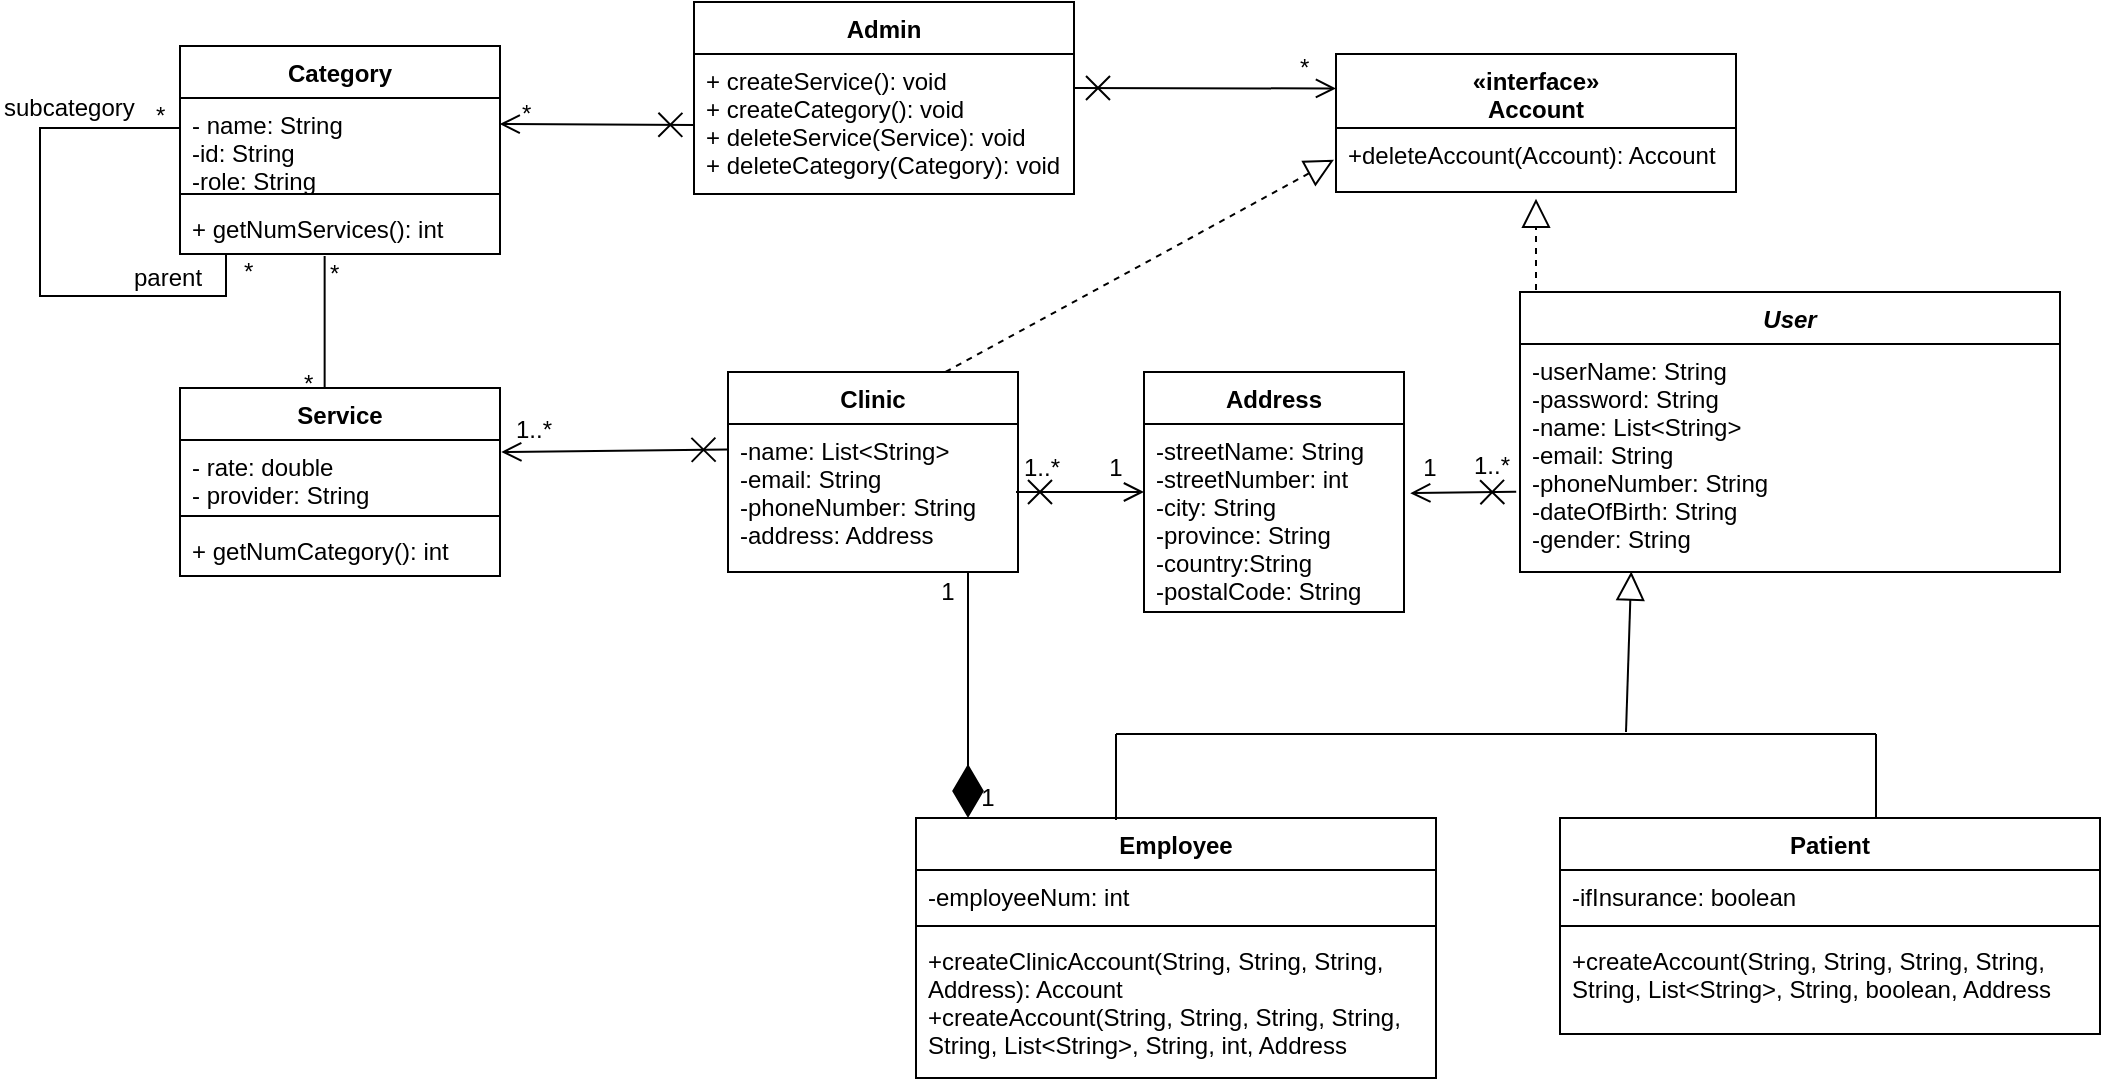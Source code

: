<mxfile version="12.2.3" type="device" pages="1"><diagram name="Page-1" id="9f46799a-70d6-7492-0946-bef42562c5a5"><mxGraphModel dx="1196" dy="592" grid="1" gridSize="10" guides="1" tooltips="1" connect="1" arrows="1" fold="1" page="1" pageScale="1" pageWidth="1100" pageHeight="850" background="#ffffff" math="0" shadow="0"><root><mxCell id="0"/><mxCell id="1" parent="0"/><mxCell id="qZK7fbbxdy5am6tzcNho-4" value="«interface»&#10;Account&#10;&#10;" style="swimlane;fontStyle=1;align=center;verticalAlign=top;childLayout=stackLayout;horizontal=1;startSize=37;horizontalStack=0;resizeParent=1;resizeParentMax=0;resizeLast=0;collapsible=1;marginBottom=0;" parent="1" vertex="1"><mxGeometry x="678" y="81" width="200" height="69" as="geometry"/></mxCell><mxCell id="qZK7fbbxdy5am6tzcNho-7" value="+deleteAccount(Account): Account" style="text;strokeColor=none;fillColor=none;align=left;verticalAlign=top;spacingLeft=4;spacingRight=4;overflow=hidden;rotatable=0;points=[[0,0.5],[1,0.5]];portConstraint=eastwest;" parent="qZK7fbbxdy5am6tzcNho-4" vertex="1"><mxGeometry y="37" width="200" height="32" as="geometry"/></mxCell><mxCell id="qZK7fbbxdy5am6tzcNho-54" value="" style="endArrow=block;dashed=1;endFill=0;endSize=12;html=1;entryX=0.5;entryY=1.104;entryDx=0;entryDy=0;entryPerimeter=0;exitX=0.75;exitY=0;exitDx=0;exitDy=0;" parent="qZK7fbbxdy5am6tzcNho-4" source="qZK7fbbxdy5am6tzcNho-33" edge="1"><mxGeometry width="160" relative="1" as="geometry"><mxPoint x="-70" y="79" as="sourcePoint"/><mxPoint x="-1" y="52.828" as="targetPoint"/></mxGeometry></mxCell><mxCell id="qZK7fbbxdy5am6tzcNho-8" value="User" style="swimlane;fontStyle=3;align=center;verticalAlign=top;childLayout=stackLayout;horizontal=1;startSize=26;horizontalStack=0;resizeParent=1;resizeParentMax=0;resizeLast=0;collapsible=1;marginBottom=0;" parent="1" vertex="1"><mxGeometry x="770" y="200" width="270" height="140" as="geometry"/></mxCell><mxCell id="qZK7fbbxdy5am6tzcNho-9" value="-userName: String&#10;-password: String&#10;-name: List&lt;String&gt;&#10;-email: String&#10;-phoneNumber: String&#10;-dateOfBirth: String&#10;-gender: String" style="text;strokeColor=none;fillColor=none;align=left;verticalAlign=top;spacingLeft=4;spacingRight=4;overflow=hidden;rotatable=0;points=[[0,0.5],[1,0.5]];portConstraint=eastwest;" parent="qZK7fbbxdy5am6tzcNho-8" vertex="1"><mxGeometry y="26" width="270" height="114" as="geometry"/></mxCell><mxCell id="qZK7fbbxdy5am6tzcNho-21" value="Employee" style="swimlane;fontStyle=1;align=center;verticalAlign=top;childLayout=stackLayout;horizontal=1;startSize=26;horizontalStack=0;resizeParent=1;resizeParentMax=0;resizeLast=0;collapsible=1;marginBottom=0;" parent="1" vertex="1"><mxGeometry x="468" y="463" width="260" height="130" as="geometry"/></mxCell><mxCell id="qZK7fbbxdy5am6tzcNho-22" value="-employeeNum: int " style="text;strokeColor=none;fillColor=none;align=left;verticalAlign=top;spacingLeft=4;spacingRight=4;overflow=hidden;rotatable=0;points=[[0,0.5],[1,0.5]];portConstraint=eastwest;" parent="qZK7fbbxdy5am6tzcNho-21" vertex="1"><mxGeometry y="26" width="260" height="24" as="geometry"/></mxCell><mxCell id="qZK7fbbxdy5am6tzcNho-23" value="" style="line;strokeWidth=1;fillColor=none;align=left;verticalAlign=middle;spacingTop=-1;spacingLeft=3;spacingRight=3;rotatable=0;labelPosition=right;points=[];portConstraint=eastwest;" parent="qZK7fbbxdy5am6tzcNho-21" vertex="1"><mxGeometry y="50" width="260" height="8" as="geometry"/></mxCell><mxCell id="qZK7fbbxdy5am6tzcNho-24" value="+createClinicAccount(String, String, String, &#10;Address): Account&#10;+createAccount(String, String, String, String,&#10;String, List&lt;String&gt;, String, int, Address" style="text;strokeColor=none;fillColor=none;align=left;verticalAlign=top;spacingLeft=4;spacingRight=4;overflow=hidden;rotatable=0;points=[[0,0.5],[1,0.5]];portConstraint=eastwest;" parent="qZK7fbbxdy5am6tzcNho-21" vertex="1"><mxGeometry y="58" width="260" height="72" as="geometry"/></mxCell><mxCell id="qZK7fbbxdy5am6tzcNho-33" value="Clinic" style="swimlane;fontStyle=1;align=center;verticalAlign=top;childLayout=stackLayout;horizontal=1;startSize=26;horizontalStack=0;resizeParent=1;resizeParentMax=0;resizeLast=0;collapsible=1;marginBottom=0;" parent="1" vertex="1"><mxGeometry x="374" y="240" width="145" height="100" as="geometry"/></mxCell><mxCell id="qZK7fbbxdy5am6tzcNho-34" value="-name: List&lt;String&gt;&#10;-email: String&#10;-phoneNumber: String&#10;-address: Address" style="text;strokeColor=none;fillColor=none;align=left;verticalAlign=top;spacingLeft=4;spacingRight=4;overflow=hidden;rotatable=0;points=[[0,0.5],[1,0.5]];portConstraint=eastwest;" parent="qZK7fbbxdy5am6tzcNho-33" vertex="1"><mxGeometry y="26" width="145" height="74" as="geometry"/></mxCell><mxCell id="qZK7fbbxdy5am6tzcNho-37" value="" style="endArrow=block;dashed=1;endFill=0;endSize=12;html=1;entryX=0.5;entryY=1.104;entryDx=0;entryDy=0;entryPerimeter=0;" parent="1" target="qZK7fbbxdy5am6tzcNho-7" edge="1"><mxGeometry width="160" relative="1" as="geometry"><mxPoint x="778" y="199" as="sourcePoint"/><mxPoint x="918" y="199" as="targetPoint"/></mxGeometry></mxCell><mxCell id="qZK7fbbxdy5am6tzcNho-44" value="" style="endArrow=block;endFill=0;endSize=12;html=1;entryX=0.206;entryY=0.998;entryDx=0;entryDy=0;entryPerimeter=0;" parent="1" target="qZK7fbbxdy5am6tzcNho-9" edge="1"><mxGeometry width="160" relative="1" as="geometry"><mxPoint x="823" y="420" as="sourcePoint"/><mxPoint x="822.65" y="393.654" as="targetPoint"/></mxGeometry></mxCell><mxCell id="qZK7fbbxdy5am6tzcNho-45" value="" style="endArrow=none;endFill=0;endSize=12;html=1;" parent="1" edge="1"><mxGeometry width="160" relative="1" as="geometry"><mxPoint x="568" y="464" as="sourcePoint"/><mxPoint x="568" y="421" as="targetPoint"/></mxGeometry></mxCell><mxCell id="qZK7fbbxdy5am6tzcNho-47" value="" style="endArrow=none;endFill=0;endSize=12;html=1;startSize=4;" parent="1" edge="1"><mxGeometry width="160" relative="1" as="geometry"><mxPoint x="948" y="464" as="sourcePoint"/><mxPoint x="948" y="421" as="targetPoint"/></mxGeometry></mxCell><mxCell id="qZK7fbbxdy5am6tzcNho-48" value="" style="endArrow=none;endFill=0;endSize=12;html=1;" parent="1" edge="1"><mxGeometry width="160" relative="1" as="geometry"><mxPoint x="948" y="421" as="sourcePoint"/><mxPoint x="758" y="421" as="targetPoint"/></mxGeometry></mxCell><mxCell id="qZK7fbbxdy5am6tzcNho-57" value="" style="endArrow=none;endFill=0;endSize=12;html=1;" parent="1" edge="1"><mxGeometry width="160" relative="1" as="geometry"><mxPoint x="758" y="421" as="sourcePoint"/><mxPoint x="568" y="421" as="targetPoint"/></mxGeometry></mxCell><mxCell id="qZK7fbbxdy5am6tzcNho-59" value="1" style="text;html=1;strokeColor=none;fillColor=none;align=center;verticalAlign=middle;whiteSpace=wrap;rounded=0;direction=south;" parent="1" vertex="1"><mxGeometry x="494" y="433" width="20" height="40" as="geometry"/></mxCell><mxCell id="tcv9B1nSAHYpLdY34jkV-5" value="Address" style="swimlane;fontStyle=1;align=center;verticalAlign=top;childLayout=stackLayout;horizontal=1;startSize=26;horizontalStack=0;resizeParent=1;resizeParentMax=0;resizeLast=0;collapsible=1;marginBottom=0;" parent="1" vertex="1"><mxGeometry x="582" y="240" width="130" height="120" as="geometry"/></mxCell><mxCell id="tcv9B1nSAHYpLdY34jkV-6" value="-streetName: String&#10;-streetNumber: int&#10;-city: String&#10;-province: String&#10;-country:String&#10;-postalCode: String&#10;" style="text;strokeColor=none;fillColor=none;align=left;verticalAlign=top;spacingLeft=4;spacingRight=4;overflow=hidden;rotatable=0;points=[[0,0.5],[1,0.5]];portConstraint=eastwest;" parent="tcv9B1nSAHYpLdY34jkV-5" vertex="1"><mxGeometry y="26" width="130" height="94" as="geometry"/></mxCell><mxCell id="tcv9B1nSAHYpLdY34jkV-7" value="" style="endArrow=open;startArrow=cross;endFill=0;startFill=0;endSize=8;startSize=10;html=1;entryX=0;entryY=0.5;entryDx=0;entryDy=0;" parent="1" target="tcv9B1nSAHYpLdY34jkV-5" edge="1"><mxGeometry width="160" relative="1" as="geometry"><mxPoint x="518" y="300" as="sourcePoint"/><mxPoint x="548" y="300" as="targetPoint"/></mxGeometry></mxCell><mxCell id="tcv9B1nSAHYpLdY34jkV-9" value="" style="endArrow=open;startArrow=cross;endFill=0;startFill=0;endSize=8;startSize=10;html=1;entryX=1.024;entryY=0.368;entryDx=0;entryDy=0;exitX=-0.007;exitY=0.648;exitDx=0;exitDy=0;exitPerimeter=0;entryPerimeter=0;" parent="1" source="qZK7fbbxdy5am6tzcNho-9" target="tcv9B1nSAHYpLdY34jkV-6" edge="1"><mxGeometry width="160" relative="1" as="geometry"><mxPoint x="668" y="300" as="sourcePoint"/><mxPoint x="828" y="300" as="targetPoint"/></mxGeometry></mxCell><mxCell id="tcv9B1nSAHYpLdY34jkV-12" value="1" style="text;html=1;strokeColor=none;fillColor=none;align=center;verticalAlign=middle;whiteSpace=wrap;rounded=0;" parent="1" vertex="1"><mxGeometry x="561" y="280" width="14" height="15" as="geometry"/></mxCell><mxCell id="tcv9B1nSAHYpLdY34jkV-13" value="1..*" style="text;html=1;strokeColor=none;fillColor=none;align=center;verticalAlign=middle;whiteSpace=wrap;rounded=0;" parent="1" vertex="1"><mxGeometry x="524" y="280" width="14" height="15" as="geometry"/></mxCell><mxCell id="tcv9B1nSAHYpLdY34jkV-15" value="1" style="text;html=1;strokeColor=none;fillColor=none;align=center;verticalAlign=middle;whiteSpace=wrap;rounded=0;" parent="1" vertex="1"><mxGeometry x="718" y="280" width="14" height="15" as="geometry"/></mxCell><mxCell id="tcv9B1nSAHYpLdY34jkV-16" value="1..*" style="text;html=1;strokeColor=none;fillColor=none;align=center;verticalAlign=middle;whiteSpace=wrap;rounded=0;" parent="1" vertex="1"><mxGeometry x="749" y="279" width="14" height="15" as="geometry"/></mxCell><mxCell id="tcv9B1nSAHYpLdY34jkV-18" value="1" style="text;html=1;strokeColor=none;fillColor=none;align=center;verticalAlign=middle;whiteSpace=wrap;rounded=0;" parent="1" vertex="1"><mxGeometry x="464" y="340" width="40" height="20" as="geometry"/></mxCell><mxCell id="DpMLQmw30qLAsyatekBt-9" value="" style="endArrow=open;startArrow=cross;endFill=0;startFill=0;endSize=8;startSize=10;html=1;exitX=0.011;exitY=0.085;exitDx=0;exitDy=0;exitPerimeter=0;entryX=1.004;entryY=0.177;entryDx=0;entryDy=0;entryPerimeter=0;" parent="1" target="dfFmR8xz9CbZVJpughj5-43" edge="1"><mxGeometry width="160" relative="1" as="geometry"><mxPoint x="373.76" y="278.74" as="sourcePoint"/><mxPoint x="260.96" y="160.164" as="targetPoint"/></mxGeometry></mxCell><mxCell id="DpMLQmw30qLAsyatekBt-10" value="1..*" style="text;html=1;resizable=0;points=[];autosize=1;align=left;verticalAlign=top;spacingTop=-4;" parent="1" vertex="1"><mxGeometry x="266" y="259" width="30" height="20" as="geometry"/></mxCell><mxCell id="dfFmR8xz9CbZVJpughj5-1" value="" style="endArrow=none;html=1;exitX=0.452;exitY=1.029;exitDx=0;exitDy=0;exitPerimeter=0;entryX=0.452;entryY=-0.011;entryDx=0;entryDy=0;entryPerimeter=0;" parent="1" edge="1"><mxGeometry relative="1" as="geometry"><mxPoint x="172.32" y="182" as="sourcePoint"/><mxPoint x="172.32" y="258.45" as="targetPoint"/></mxGeometry></mxCell><mxCell id="dfFmR8xz9CbZVJpughj5-2" value="" style="resizable=0;html=1;align=left;verticalAlign=bottom;labelBackgroundColor=#ffffff;fontSize=10;" parent="dfFmR8xz9CbZVJpughj5-1" connectable="0" vertex="1"><mxGeometry x="-1" relative="1" as="geometry"/></mxCell><mxCell id="dfFmR8xz9CbZVJpughj5-3" value="" style="resizable=0;html=1;align=right;verticalAlign=bottom;labelBackgroundColor=#ffffff;fontSize=10;" parent="dfFmR8xz9CbZVJpughj5-1" connectable="0" vertex="1"><mxGeometry x="1" relative="1" as="geometry"/></mxCell><mxCell id="dfFmR8xz9CbZVJpughj5-4" value="*" style="text;html=1;resizable=0;points=[];autosize=1;align=left;verticalAlign=top;spacingTop=-4;" parent="1" vertex="1"><mxGeometry x="173" y="181" width="20" height="20" as="geometry"/></mxCell><mxCell id="dfFmR8xz9CbZVJpughj5-5" value="*" style="text;html=1;resizable=0;points=[];autosize=1;align=left;verticalAlign=top;spacingTop=-4;" parent="1" vertex="1"><mxGeometry x="160" y="236" width="20" height="20" as="geometry"/></mxCell><mxCell id="dfFmR8xz9CbZVJpughj5-16" value="&lt;span style=&quot;font-family: &amp;#34;helvetica&amp;#34; , &amp;#34;arial&amp;#34; , sans-serif ; font-size: 0px&quot;&gt;%3CmxGraphModel%3E%3Croot%3E%3CmxCell%20id%3D%220%22%2F%3E%3CmxCell%20id%3D%221%22%20parent%3D%220%22%2F%3E%3CmxCell%20id%3D%222%22%20value%3D%22%22%20style%3D%22endArrow%3Dnone%3Bhtml%3D1%3B%22%20edge%3D%221%22%20parent%3D%221%22%3E%3CmxGeometry%20relative%3D%221%22%20as%3D%22geometry%22%3E%3CmxPoint%20x%3D%22173.5%22%20y%3D%22372%22%20as%3D%22sourcePoint%22%2F%3E%3CmxPoint%20x%3D%2280%22%20y%3D%22372%22%20as%3D%22targetPoint%22%2F%3E%3C%2FmxGeometry%3E%3C%2FmxCell%3E%3CmxCell%20id%3D%223%22%20value%3D%22%22%20style%3D%22resizable%3D0%3Bhtml%3D1%3Balign%3Dleft%3BverticalAlign%3Dbottom%3BlabelBackgroundColor%3D%23ffffff%3BfontSize%3D10%3B%22%20connectable%3D%220%22%20vertex%3D%221%22%20parent%3D%222%22%3E%3CmxGeometry%20x%3D%22-1%22%20relative%3D%221%22%20as%3D%22geometry%22%2F%3E%3C%2FmxCell%3E%3CmxCell%20id%3D%224%22%20value%3D%22%22%20style%3D%22resizable%3D0%3Bhtml%3D1%3Balign%3Dright%3BverticalAlign%3Dbottom%3BlabelBackgroundColor%3D%23ffffff%3BfontSize%3D10%3B%22%20connectable%3D%220%22%20vertex%3D%221%22%20parent%3D%222%22%3E%3CmxGeometry%20x%3D%221%22%20relative%3D%221%22%20as%3D%22geometry%22%2F%3E%3C%2FmxCell%3E%3C%2Froot%3E%3C%2FmxGraphModel%3E&lt;/span&gt;" style="text;html=1;resizable=0;points=[];autosize=1;align=left;verticalAlign=top;spacingTop=-4;" parent="1" vertex="1"><mxGeometry x="90" y="347" width="20" height="20" as="geometry"/></mxCell><mxCell id="dfFmR8xz9CbZVJpughj5-26" value="subcategory" style="text;html=1;resizable=0;points=[];autosize=1;align=left;verticalAlign=top;spacingTop=-4;" parent="1" vertex="1"><mxGeometry x="10" y="98" width="80" height="20" as="geometry"/></mxCell><mxCell id="dfFmR8xz9CbZVJpughj5-30" value="Admin" style="swimlane;fontStyle=1;align=center;verticalAlign=top;childLayout=stackLayout;horizontal=1;startSize=26;horizontalStack=0;resizeParent=1;resizeParentMax=0;resizeLast=0;collapsible=1;marginBottom=0;" parent="1" vertex="1"><mxGeometry x="357" y="55" width="190" height="96" as="geometry"/></mxCell><mxCell id="dfFmR8xz9CbZVJpughj5-33" value="+ createService(): void&#10;+ createCategory(): void&#10;+ deleteService(Service): void&#10;+ deleteCategory(Category): void" style="text;strokeColor=none;fillColor=none;align=left;verticalAlign=top;spacingLeft=4;spacingRight=4;overflow=hidden;rotatable=0;points=[[0,0.5],[1,0.5]];portConstraint=eastwest;" parent="dfFmR8xz9CbZVJpughj5-30" vertex="1"><mxGeometry y="26" width="190" height="70" as="geometry"/></mxCell><mxCell id="dfFmR8xz9CbZVJpughj5-37" value="Category" style="swimlane;fontStyle=1;align=center;verticalAlign=top;childLayout=stackLayout;horizontal=1;startSize=26;horizontalStack=0;resizeParent=1;resizeParentMax=0;resizeLast=0;collapsible=1;marginBottom=0;" parent="1" vertex="1"><mxGeometry x="100" y="77" width="160" height="104" as="geometry"/></mxCell><mxCell id="dfFmR8xz9CbZVJpughj5-38" value="- name: String&#10;-id: String&#10;-role: String" style="text;strokeColor=none;fillColor=none;align=left;verticalAlign=top;spacingLeft=4;spacingRight=4;overflow=hidden;rotatable=0;points=[[0,0.5],[1,0.5]];portConstraint=eastwest;" parent="dfFmR8xz9CbZVJpughj5-37" vertex="1"><mxGeometry y="26" width="160" height="44" as="geometry"/></mxCell><mxCell id="dfFmR8xz9CbZVJpughj5-39" value="" style="line;strokeWidth=1;fillColor=none;align=left;verticalAlign=middle;spacingTop=-1;spacingLeft=3;spacingRight=3;rotatable=0;labelPosition=right;points=[];portConstraint=eastwest;" parent="dfFmR8xz9CbZVJpughj5-37" vertex="1"><mxGeometry y="70" width="160" height="8" as="geometry"/></mxCell><mxCell id="dfFmR8xz9CbZVJpughj5-40" value="+ getNumServices(): int" style="text;strokeColor=none;fillColor=none;align=left;verticalAlign=top;spacingLeft=4;spacingRight=4;overflow=hidden;rotatable=0;points=[[0,0.5],[1,0.5]];portConstraint=eastwest;" parent="dfFmR8xz9CbZVJpughj5-37" vertex="1"><mxGeometry y="78" width="160" height="26" as="geometry"/></mxCell><mxCell id="ZlIk9SQjsoHRQgS8v4dI-8" value="" style="edgeStyle=orthogonalEdgeStyle;html=1;align=left;spacingLeft=2;endArrow=none;rounded=0;endFill=0;" parent="dfFmR8xz9CbZVJpughj5-37" target="dfFmR8xz9CbZVJpughj5-38" edge="1"><mxGeometry relative="1" as="geometry"><mxPoint x="23" y="104" as="sourcePoint"/><Array as="points"><mxPoint x="23" y="125"/><mxPoint x="-70" y="125"/><mxPoint x="-70" y="41"/></Array><mxPoint y="41" as="targetPoint"/></mxGeometry></mxCell><mxCell id="dfFmR8xz9CbZVJpughj5-42" value="Service" style="swimlane;fontStyle=1;align=center;verticalAlign=top;childLayout=stackLayout;horizontal=1;startSize=26;horizontalStack=0;resizeParent=1;resizeParentMax=0;resizeLast=0;collapsible=1;marginBottom=0;" parent="1" vertex="1"><mxGeometry x="100" y="248" width="160" height="94" as="geometry"/></mxCell><mxCell id="dfFmR8xz9CbZVJpughj5-43" value="- rate: double&#10;- provider: String" style="text;strokeColor=none;fillColor=none;align=left;verticalAlign=top;spacingLeft=4;spacingRight=4;overflow=hidden;rotatable=0;points=[[0,0.5],[1,0.5]];portConstraint=eastwest;" parent="dfFmR8xz9CbZVJpughj5-42" vertex="1"><mxGeometry y="26" width="160" height="34" as="geometry"/></mxCell><mxCell id="dfFmR8xz9CbZVJpughj5-44" value="" style="line;strokeWidth=1;fillColor=none;align=left;verticalAlign=middle;spacingTop=-1;spacingLeft=3;spacingRight=3;rotatable=0;labelPosition=right;points=[];portConstraint=eastwest;" parent="dfFmR8xz9CbZVJpughj5-42" vertex="1"><mxGeometry y="60" width="160" height="8" as="geometry"/></mxCell><mxCell id="dfFmR8xz9CbZVJpughj5-45" value="+ getNumCategory(): int" style="text;strokeColor=none;fillColor=none;align=left;verticalAlign=top;spacingLeft=4;spacingRight=4;overflow=hidden;rotatable=0;points=[[0,0.5],[1,0.5]];portConstraint=eastwest;" parent="dfFmR8xz9CbZVJpughj5-42" vertex="1"><mxGeometry y="68" width="160" height="26" as="geometry"/></mxCell><mxCell id="ZlIk9SQjsoHRQgS8v4dI-16" value="parent" style="text;html=1;resizable=0;points=[];autosize=1;align=left;verticalAlign=top;spacingTop=-4;" parent="1" vertex="1"><mxGeometry x="75" y="183" width="50" height="20" as="geometry"/></mxCell><mxCell id="ZlIk9SQjsoHRQgS8v4dI-19" value="*" style="text;html=1;resizable=0;points=[];autosize=1;align=left;verticalAlign=top;spacingTop=-4;" parent="1" vertex="1"><mxGeometry x="86" y="102" width="20" height="20" as="geometry"/></mxCell><mxCell id="ZlIk9SQjsoHRQgS8v4dI-21" value="*" style="text;html=1;resizable=0;points=[];autosize=1;align=left;verticalAlign=top;spacingTop=-4;" parent="1" vertex="1"><mxGeometry x="130" y="180" width="20" height="20" as="geometry"/></mxCell><mxCell id="ZlIk9SQjsoHRQgS8v4dI-22" value="" style="endArrow=diamondThin;endFill=1;endSize=24;html=1;entryX=0.75;entryY=1;entryDx=0;entryDy=0;" parent="1" target="qZK7fbbxdy5am6tzcNho-59" edge="1"><mxGeometry width="160" relative="1" as="geometry"><mxPoint x="494" y="340" as="sourcePoint"/><mxPoint x="488" y="460" as="targetPoint"/></mxGeometry></mxCell><mxCell id="4_pifVpIKtSpuHpwsD1c-1" value="" style="endArrow=open;startArrow=cross;endFill=0;startFill=0;endSize=8;startSize=10;html=1;exitX=1;exitY=0.5;exitDx=0;exitDy=0;entryX=0;entryY=0.25;entryDx=0;entryDy=0;" edge="1" parent="1" target="qZK7fbbxdy5am6tzcNho-4"><mxGeometry width="160" relative="1" as="geometry"><mxPoint x="547" y="98" as="sourcePoint"/><mxPoint x="547.22" y="104.904" as="targetPoint"/></mxGeometry></mxCell><mxCell id="4_pifVpIKtSpuHpwsD1c-2" value="*" style="text;html=1;resizable=0;points=[];autosize=1;align=left;verticalAlign=top;spacingTop=-4;" vertex="1" parent="1"><mxGeometry x="658" y="78" width="20" height="20" as="geometry"/></mxCell><mxCell id="4_pifVpIKtSpuHpwsD1c-3" value="" style="endArrow=open;startArrow=cross;endFill=0;startFill=0;endSize=8;startSize=10;html=1;entryX=0.999;entryY=0.296;entryDx=0;entryDy=0;exitX=0.001;exitY=1.043;exitDx=0;exitDy=0;exitPerimeter=0;entryPerimeter=0;" edge="1" parent="1" target="dfFmR8xz9CbZVJpughj5-38"><mxGeometry width="160" relative="1" as="geometry"><mxPoint x="357.19" y="116.462" as="sourcePoint"/><mxPoint x="391" y="115.75" as="targetPoint"/></mxGeometry></mxCell><mxCell id="4_pifVpIKtSpuHpwsD1c-5" value="*" style="text;html=1;resizable=0;points=[];autosize=1;align=left;verticalAlign=top;spacingTop=-4;" vertex="1" parent="1"><mxGeometry x="269" y="101" width="20" height="20" as="geometry"/></mxCell><mxCell id="4_pifVpIKtSpuHpwsD1c-6" value="Patient" style="swimlane;fontStyle=1;align=center;verticalAlign=top;childLayout=stackLayout;horizontal=1;startSize=26;horizontalStack=0;resizeParent=1;resizeParentMax=0;resizeLast=0;collapsible=1;marginBottom=0;" vertex="1" parent="1"><mxGeometry x="790" y="463" width="270" height="108" as="geometry"/></mxCell><mxCell id="4_pifVpIKtSpuHpwsD1c-7" value="-ifInsurance: boolean" style="text;strokeColor=none;fillColor=none;align=left;verticalAlign=top;spacingLeft=4;spacingRight=4;overflow=hidden;rotatable=0;points=[[0,0.5],[1,0.5]];portConstraint=eastwest;" vertex="1" parent="4_pifVpIKtSpuHpwsD1c-6"><mxGeometry y="26" width="270" height="24" as="geometry"/></mxCell><mxCell id="4_pifVpIKtSpuHpwsD1c-8" value="" style="line;strokeWidth=1;fillColor=none;align=left;verticalAlign=middle;spacingTop=-1;spacingLeft=3;spacingRight=3;rotatable=0;labelPosition=right;points=[];portConstraint=eastwest;" vertex="1" parent="4_pifVpIKtSpuHpwsD1c-6"><mxGeometry y="50" width="270" height="8" as="geometry"/></mxCell><mxCell id="4_pifVpIKtSpuHpwsD1c-9" value="+createAccount(String, String, String, String,&#10;String, List&lt;String&gt;, String, boolean, Address" style="text;strokeColor=none;fillColor=none;align=left;verticalAlign=top;spacingLeft=4;spacingRight=4;overflow=hidden;rotatable=0;points=[[0,0.5],[1,0.5]];portConstraint=eastwest;" vertex="1" parent="4_pifVpIKtSpuHpwsD1c-6"><mxGeometry y="58" width="270" height="50" as="geometry"/></mxCell></root></mxGraphModel></diagram></mxfile>